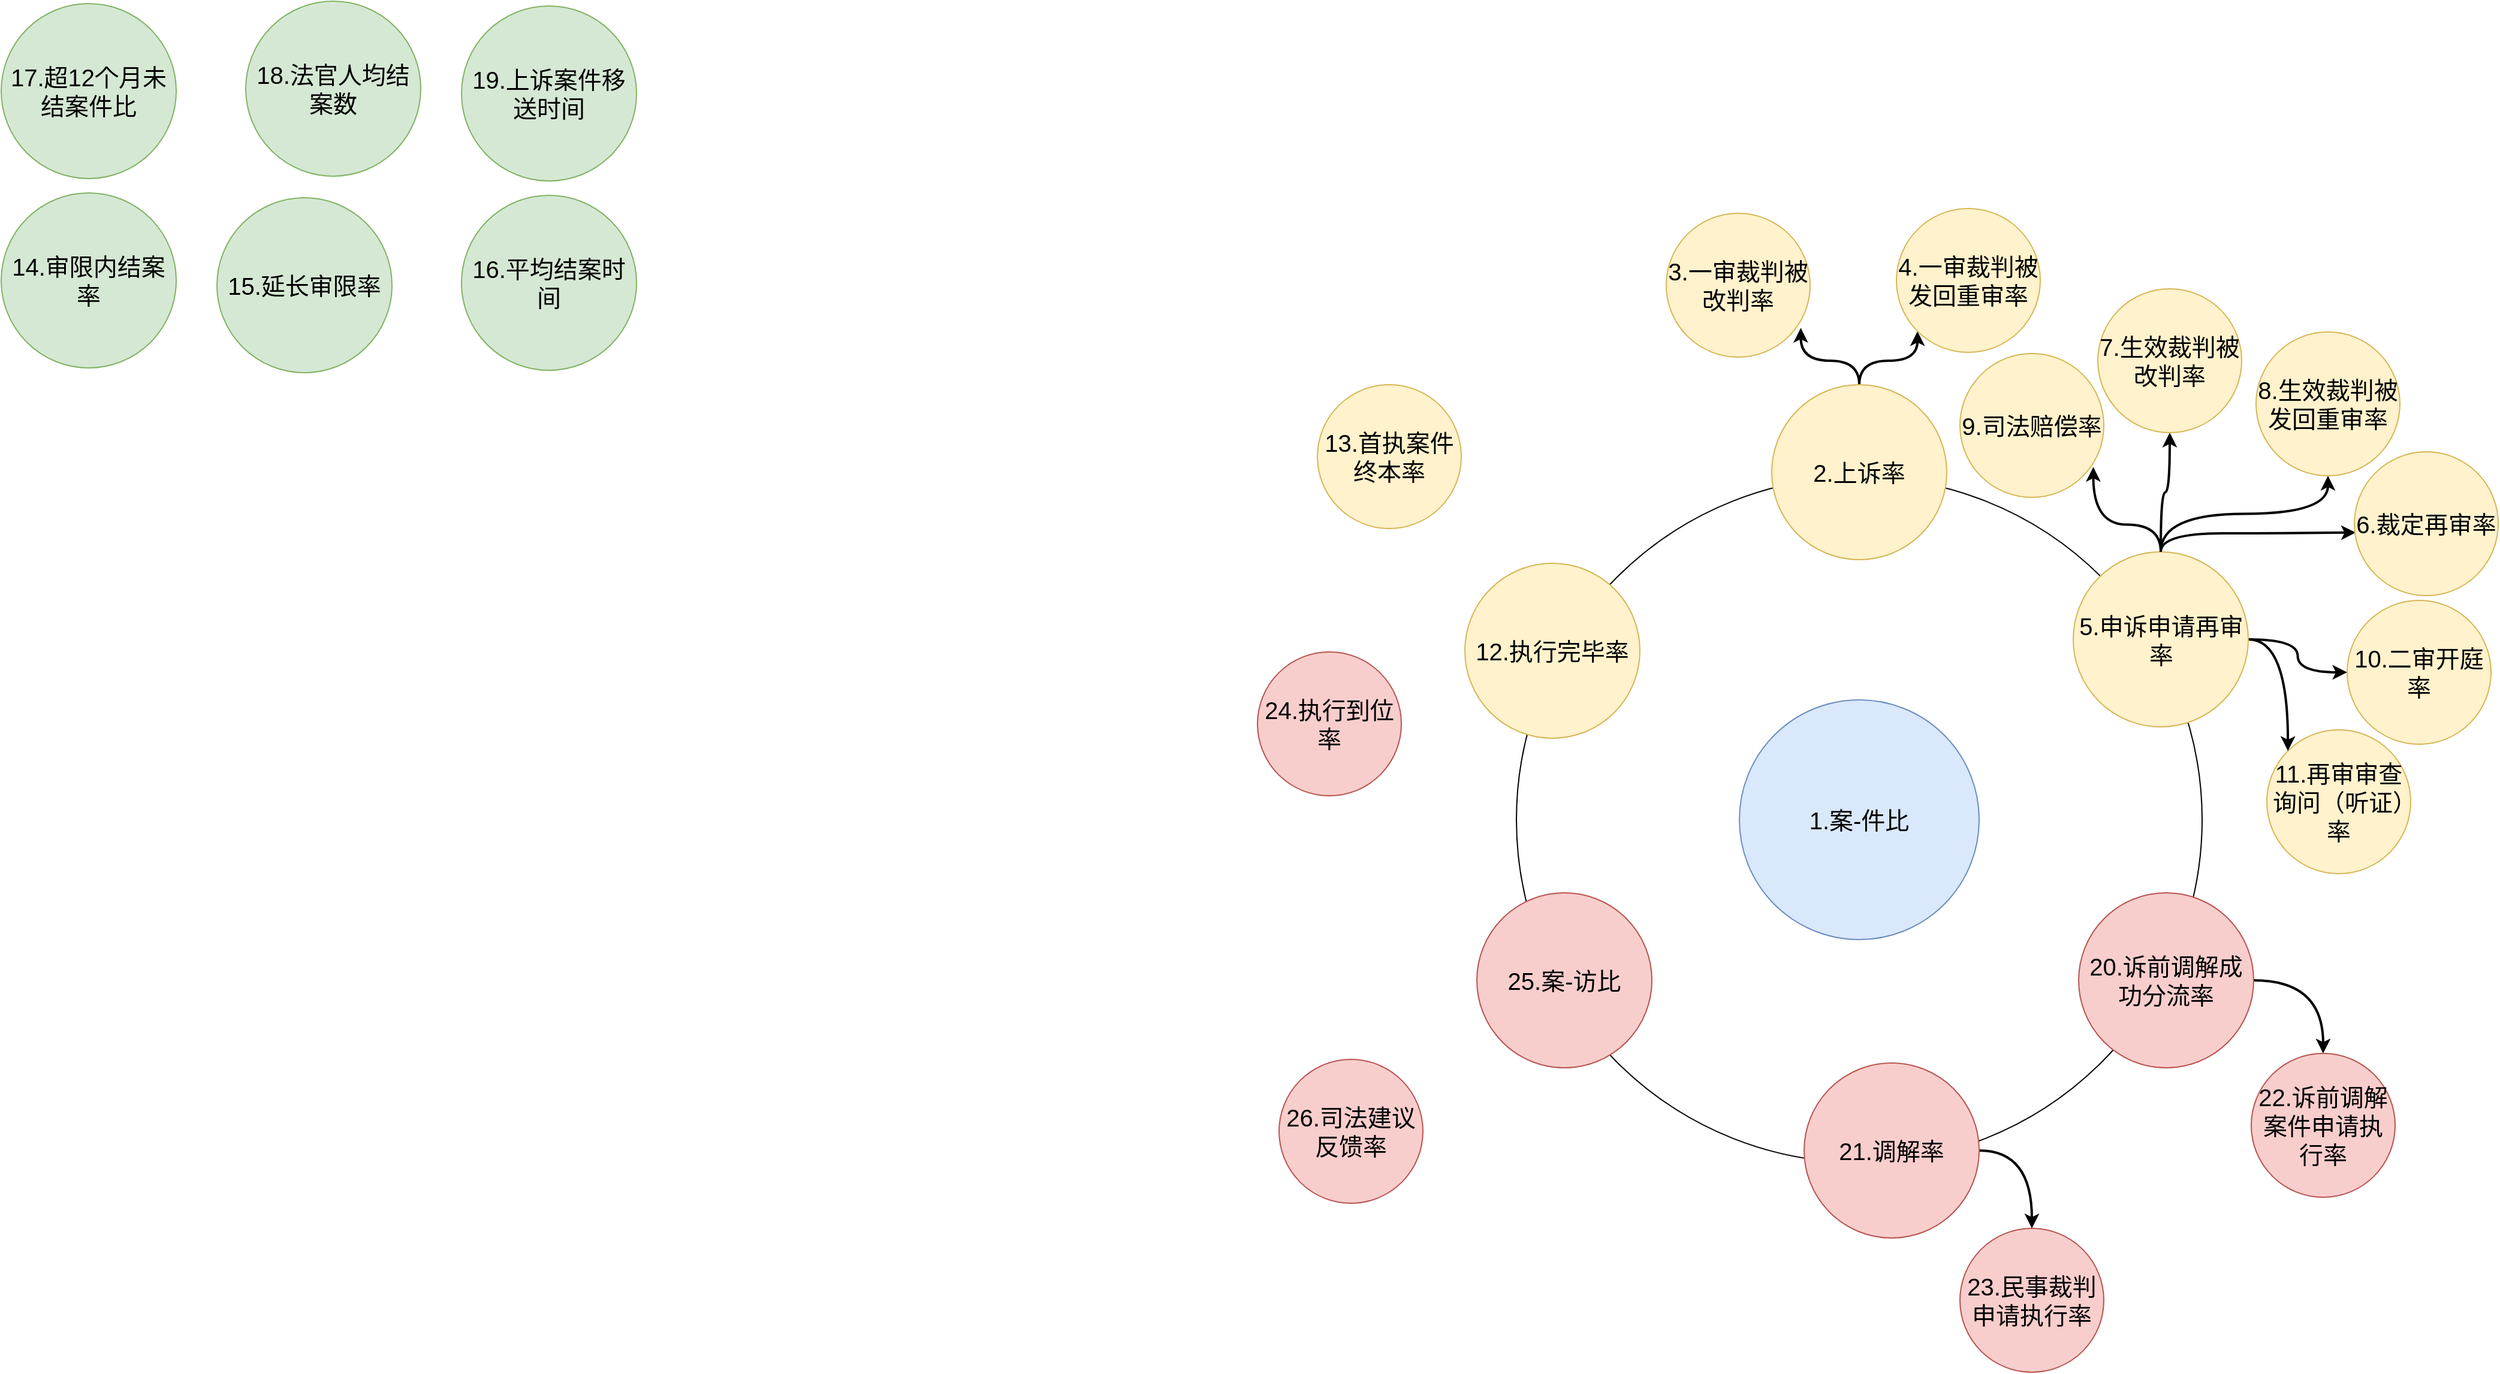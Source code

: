 <mxfile version="23.0.2" type="github">
  <diagram name="第 1 页" id="kpXX1uZpGzhVCskZK_Ff">
    <mxGraphModel dx="1823" dy="1824" grid="0" gridSize="10" guides="1" tooltips="1" connect="1" arrows="1" fold="1" page="1" pageScale="1" pageWidth="1100" pageHeight="850" math="0" shadow="0">
      <root>
        <mxCell id="0" />
        <mxCell id="1" parent="0" />
        <mxCell id="cXS16R5JkKt7hnEGMYDl-45" value="" style="ellipse;whiteSpace=wrap;html=1;aspect=fixed;" vertex="1" parent="1">
          <mxGeometry x="1348" y="1" width="572" height="572" as="geometry" />
        </mxCell>
        <mxCell id="cXS16R5JkKt7hnEGMYDl-11" value="9.司法赔偿率" style="ellipse;whiteSpace=wrap;html=1;aspect=fixed;fontSize=20;fillColor=#fff2cc;strokeColor=#d6b656;" vertex="1" parent="1">
          <mxGeometry x="1718" y="-102" width="120" height="120" as="geometry" />
        </mxCell>
        <mxCell id="cXS16R5JkKt7hnEGMYDl-14" value="1.案-件比" style="ellipse;whiteSpace=wrap;html=1;aspect=fixed;fontSize=20;fillColor=#dae8fc;strokeColor=#6c8ebf;" vertex="1" parent="1">
          <mxGeometry x="1534" y="187" width="200" height="200" as="geometry" />
        </mxCell>
        <mxCell id="cXS16R5JkKt7hnEGMYDl-15" value="10.二审开庭率" style="ellipse;whiteSpace=wrap;html=1;aspect=fixed;fontSize=20;fillColor=#fff2cc;strokeColor=#d6b656;" vertex="1" parent="1">
          <mxGeometry x="2041" y="104" width="120" height="120" as="geometry" />
        </mxCell>
        <mxCell id="cXS16R5JkKt7hnEGMYDl-52" value="" style="edgeStyle=orthogonalEdgeStyle;rounded=0;orthogonalLoop=1;jettySize=auto;html=1;entryX=0.935;entryY=0.797;entryDx=0;entryDy=0;entryPerimeter=0;curved=1;strokeWidth=2;" edge="1" parent="1" source="cXS16R5JkKt7hnEGMYDl-16" target="cXS16R5JkKt7hnEGMYDl-18">
          <mxGeometry relative="1" as="geometry" />
        </mxCell>
        <mxCell id="cXS16R5JkKt7hnEGMYDl-53" value="" style="edgeStyle=orthogonalEdgeStyle;rounded=0;orthogonalLoop=1;jettySize=auto;html=1;entryX=0;entryY=1;entryDx=0;entryDy=0;curved=1;strokeWidth=2;" edge="1" parent="1" source="cXS16R5JkKt7hnEGMYDl-16" target="cXS16R5JkKt7hnEGMYDl-20">
          <mxGeometry relative="1" as="geometry" />
        </mxCell>
        <mxCell id="cXS16R5JkKt7hnEGMYDl-16" value="2.上诉率" style="ellipse;whiteSpace=wrap;html=1;aspect=fixed;fontSize=20;fillColor=#fff2cc;strokeColor=#d6b656;" vertex="1" parent="1">
          <mxGeometry x="1561" y="-76" width="146" height="146" as="geometry" />
        </mxCell>
        <mxCell id="cXS16R5JkKt7hnEGMYDl-17" value="11.再审审查询问（听证）率" style="ellipse;whiteSpace=wrap;html=1;aspect=fixed;fontSize=20;fillColor=#fff2cc;strokeColor=#d6b656;" vertex="1" parent="1">
          <mxGeometry x="1974" y="212" width="120" height="120" as="geometry" />
        </mxCell>
        <mxCell id="cXS16R5JkKt7hnEGMYDl-18" value="3.一审裁判被改判率" style="ellipse;whiteSpace=wrap;html=1;aspect=fixed;fontSize=20;fillColor=#fff2cc;strokeColor=#d6b656;" vertex="1" parent="1">
          <mxGeometry x="1473" y="-219" width="120" height="120" as="geometry" />
        </mxCell>
        <mxCell id="cXS16R5JkKt7hnEGMYDl-19" value="12.执行完毕率" style="ellipse;whiteSpace=wrap;html=1;aspect=fixed;fontSize=20;fillColor=#fff2cc;strokeColor=#d6b656;" vertex="1" parent="1">
          <mxGeometry x="1305" y="73" width="146" height="146" as="geometry" />
        </mxCell>
        <mxCell id="cXS16R5JkKt7hnEGMYDl-20" value="4.一审裁判被发回重审率" style="ellipse;whiteSpace=wrap;html=1;aspect=fixed;fontSize=20;fillColor=#fff2cc;strokeColor=#d6b656;" vertex="1" parent="1">
          <mxGeometry x="1665" y="-223" width="120" height="120" as="geometry" />
        </mxCell>
        <mxCell id="cXS16R5JkKt7hnEGMYDl-21" value="25.案-访比" style="ellipse;whiteSpace=wrap;html=1;aspect=fixed;fontSize=20;fillColor=#f8cecc;strokeColor=#b85450;" vertex="1" parent="1">
          <mxGeometry x="1315" y="348" width="146" height="146" as="geometry" />
        </mxCell>
        <mxCell id="cXS16R5JkKt7hnEGMYDl-22" value="17.超12个月未结案件比" style="ellipse;whiteSpace=wrap;html=1;aspect=fixed;fontSize=20;fillColor=#d5e8d4;strokeColor=#82b366;" vertex="1" parent="1">
          <mxGeometry x="84" y="-394" width="146" height="146" as="geometry" />
        </mxCell>
        <mxCell id="cXS16R5JkKt7hnEGMYDl-23" value="26.司法建议反馈率" style="ellipse;whiteSpace=wrap;html=1;aspect=fixed;fontSize=20;fillColor=#f8cecc;strokeColor=#b85450;" vertex="1" parent="1">
          <mxGeometry x="1150" y="487" width="120" height="120" as="geometry" />
        </mxCell>
        <mxCell id="cXS16R5JkKt7hnEGMYDl-24" value="18.法官人均结案数" style="ellipse;whiteSpace=wrap;html=1;aspect=fixed;fontSize=20;fillColor=#d5e8d4;strokeColor=#82b366;" vertex="1" parent="1">
          <mxGeometry x="288" y="-396" width="146" height="146" as="geometry" />
        </mxCell>
        <mxCell id="cXS16R5JkKt7hnEGMYDl-26" value="19.上诉案件移送时间" style="ellipse;whiteSpace=wrap;html=1;aspect=fixed;fontSize=20;fillColor=#d5e8d4;strokeColor=#82b366;" vertex="1" parent="1">
          <mxGeometry x="468" y="-392" width="146" height="146" as="geometry" />
        </mxCell>
        <mxCell id="cXS16R5JkKt7hnEGMYDl-59" style="edgeStyle=orthogonalEdgeStyle;rounded=0;orthogonalLoop=1;jettySize=auto;html=1;entryX=0.5;entryY=0;entryDx=0;entryDy=0;exitX=1;exitY=0.5;exitDx=0;exitDy=0;strokeWidth=2;curved=1;" edge="1" parent="1" source="cXS16R5JkKt7hnEGMYDl-28" target="cXS16R5JkKt7hnEGMYDl-40">
          <mxGeometry relative="1" as="geometry" />
        </mxCell>
        <mxCell id="cXS16R5JkKt7hnEGMYDl-28" value="20.诉前调解成功分流率" style="ellipse;whiteSpace=wrap;html=1;aspect=fixed;fontSize=20;fillColor=#f8cecc;strokeColor=#b85450;" vertex="1" parent="1">
          <mxGeometry x="1817" y="348" width="146" height="146" as="geometry" />
        </mxCell>
        <mxCell id="cXS16R5JkKt7hnEGMYDl-29" value="13.首执案件终本率" style="ellipse;whiteSpace=wrap;html=1;aspect=fixed;fontSize=20;fillColor=#fff2cc;strokeColor=#d6b656;" vertex="1" parent="1">
          <mxGeometry x="1182" y="-76" width="120" height="120" as="geometry" />
        </mxCell>
        <mxCell id="cXS16R5JkKt7hnEGMYDl-50" value="" style="edgeStyle=orthogonalEdgeStyle;rounded=0;orthogonalLoop=1;jettySize=auto;html=1;curved=1;strokeWidth=2;" edge="1" parent="1" source="cXS16R5JkKt7hnEGMYDl-30" target="cXS16R5JkKt7hnEGMYDl-34">
          <mxGeometry relative="1" as="geometry" />
        </mxCell>
        <mxCell id="cXS16R5JkKt7hnEGMYDl-54" value="" style="edgeStyle=orthogonalEdgeStyle;rounded=0;orthogonalLoop=1;jettySize=auto;html=1;curved=1;strokeWidth=2;entryX=0.01;entryY=0.561;entryDx=0;entryDy=0;entryPerimeter=0;exitX=0.5;exitY=0;exitDx=0;exitDy=0;" edge="1" parent="1" source="cXS16R5JkKt7hnEGMYDl-30" target="cXS16R5JkKt7hnEGMYDl-32">
          <mxGeometry relative="1" as="geometry">
            <Array as="points">
              <mxPoint x="1886" y="48" />
              <mxPoint x="1990" y="48" />
            </Array>
          </mxGeometry>
        </mxCell>
        <mxCell id="cXS16R5JkKt7hnEGMYDl-55" value="" style="edgeStyle=orthogonalEdgeStyle;rounded=0;orthogonalLoop=1;jettySize=auto;html=1;curved=1;strokeWidth=2;exitX=0.5;exitY=0;exitDx=0;exitDy=0;" edge="1" parent="1" source="cXS16R5JkKt7hnEGMYDl-30" target="cXS16R5JkKt7hnEGMYDl-36">
          <mxGeometry relative="1" as="geometry" />
        </mxCell>
        <mxCell id="cXS16R5JkKt7hnEGMYDl-57" value="" style="edgeStyle=orthogonalEdgeStyle;rounded=0;orthogonalLoop=1;jettySize=auto;html=1;entryX=0;entryY=0.5;entryDx=0;entryDy=0;strokeWidth=2;curved=1;" edge="1" parent="1" source="cXS16R5JkKt7hnEGMYDl-30" target="cXS16R5JkKt7hnEGMYDl-15">
          <mxGeometry relative="1" as="geometry" />
        </mxCell>
        <mxCell id="cXS16R5JkKt7hnEGMYDl-58" value="" style="edgeStyle=orthogonalEdgeStyle;rounded=0;orthogonalLoop=1;jettySize=auto;html=1;entryX=0;entryY=0;entryDx=0;entryDy=0;strokeWidth=2;curved=1;" edge="1" parent="1" source="cXS16R5JkKt7hnEGMYDl-30" target="cXS16R5JkKt7hnEGMYDl-17">
          <mxGeometry relative="1" as="geometry" />
        </mxCell>
        <mxCell id="cXS16R5JkKt7hnEGMYDl-31" value="14.审限内结案率" style="ellipse;whiteSpace=wrap;html=1;aspect=fixed;fontSize=20;fillColor=#d5e8d4;strokeColor=#82b366;" vertex="1" parent="1">
          <mxGeometry x="84" y="-236" width="146" height="146" as="geometry" />
        </mxCell>
        <mxCell id="cXS16R5JkKt7hnEGMYDl-30" value="5.申诉申请再审率" style="ellipse;whiteSpace=wrap;html=1;aspect=fixed;fontSize=20;fillColor=#fff2cc;strokeColor=#d6b656;" vertex="1" parent="1">
          <mxGeometry x="1812.5" y="63.5" width="146" height="146" as="geometry" />
        </mxCell>
        <mxCell id="cXS16R5JkKt7hnEGMYDl-32" value="6.裁定再审率" style="ellipse;whiteSpace=wrap;html=1;aspect=fixed;fontSize=20;fillColor=#fff2cc;strokeColor=#d6b656;" vertex="1" parent="1">
          <mxGeometry x="2047" y="-20" width="120" height="120" as="geometry" />
        </mxCell>
        <mxCell id="cXS16R5JkKt7hnEGMYDl-33" value="15.延长审限率" style="ellipse;whiteSpace=wrap;html=1;aspect=fixed;fontSize=20;fillColor=#d5e8d4;strokeColor=#82b366;" vertex="1" parent="1">
          <mxGeometry x="264" y="-232" width="146" height="146" as="geometry" />
        </mxCell>
        <mxCell id="cXS16R5JkKt7hnEGMYDl-34" value="7.生效裁判被改判率" style="ellipse;whiteSpace=wrap;html=1;aspect=fixed;fontSize=20;fillColor=#fff2cc;strokeColor=#d6b656;" vertex="1" parent="1">
          <mxGeometry x="1833" y="-156" width="120" height="120" as="geometry" />
        </mxCell>
        <mxCell id="cXS16R5JkKt7hnEGMYDl-35" value="16.平均结案时间" style="ellipse;whiteSpace=wrap;html=1;aspect=fixed;fontSize=20;fillColor=#d5e8d4;strokeColor=#82b366;" vertex="1" parent="1">
          <mxGeometry x="468" y="-234" width="146" height="146" as="geometry" />
        </mxCell>
        <mxCell id="cXS16R5JkKt7hnEGMYDl-36" value="8.生效裁判被发回重审率" style="ellipse;whiteSpace=wrap;html=1;aspect=fixed;fontSize=20;fillColor=#fff2cc;strokeColor=#d6b656;" vertex="1" parent="1">
          <mxGeometry x="1965" y="-120" width="120" height="120" as="geometry" />
        </mxCell>
        <mxCell id="cXS16R5JkKt7hnEGMYDl-60" style="edgeStyle=orthogonalEdgeStyle;rounded=0;orthogonalLoop=1;jettySize=auto;html=1;strokeWidth=2;curved=1;exitX=1;exitY=0.5;exitDx=0;exitDy=0;" edge="1" parent="1" source="cXS16R5JkKt7hnEGMYDl-38" target="cXS16R5JkKt7hnEGMYDl-42">
          <mxGeometry relative="1" as="geometry" />
        </mxCell>
        <mxCell id="cXS16R5JkKt7hnEGMYDl-38" value="21.调解率" style="ellipse;whiteSpace=wrap;html=1;aspect=fixed;fontSize=20;fillColor=#f8cecc;strokeColor=#b85450;" vertex="1" parent="1">
          <mxGeometry x="1588" y="490" width="146" height="146" as="geometry" />
        </mxCell>
        <mxCell id="cXS16R5JkKt7hnEGMYDl-40" value="22.诉前调解案件申请执行率" style="ellipse;whiteSpace=wrap;html=1;aspect=fixed;fontSize=20;fillColor=#f8cecc;strokeColor=#b85450;" vertex="1" parent="1">
          <mxGeometry x="1961" y="482" width="120" height="120" as="geometry" />
        </mxCell>
        <mxCell id="cXS16R5JkKt7hnEGMYDl-42" value="23.民事裁判申请执行率" style="ellipse;whiteSpace=wrap;html=1;aspect=fixed;fontSize=20;fillColor=#f8cecc;strokeColor=#b85450;" vertex="1" parent="1">
          <mxGeometry x="1718" y="628" width="120" height="120" as="geometry" />
        </mxCell>
        <mxCell id="cXS16R5JkKt7hnEGMYDl-44" value="24.执行到位率" style="ellipse;whiteSpace=wrap;html=1;aspect=fixed;fontSize=20;fillColor=#f8cecc;strokeColor=#b85450;" vertex="1" parent="1">
          <mxGeometry x="1132" y="147" width="120" height="120" as="geometry" />
        </mxCell>
        <mxCell id="cXS16R5JkKt7hnEGMYDl-61" style="edgeStyle=orthogonalEdgeStyle;rounded=0;orthogonalLoop=1;jettySize=auto;html=1;entryX=0.927;entryY=0.789;entryDx=0;entryDy=0;entryPerimeter=0;strokeWidth=2;curved=1;" edge="1" parent="1" source="cXS16R5JkKt7hnEGMYDl-30" target="cXS16R5JkKt7hnEGMYDl-11">
          <mxGeometry relative="1" as="geometry" />
        </mxCell>
      </root>
    </mxGraphModel>
  </diagram>
</mxfile>
